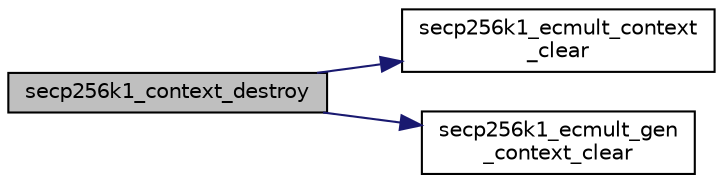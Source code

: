 digraph "secp256k1_context_destroy"
{
  edge [fontname="Helvetica",fontsize="10",labelfontname="Helvetica",labelfontsize="10"];
  node [fontname="Helvetica",fontsize="10",shape=record];
  rankdir="LR";
  Node58 [label="secp256k1_context_destroy",height=0.2,width=0.4,color="black", fillcolor="grey75", style="filled", fontcolor="black"];
  Node58 -> Node59 [color="midnightblue",fontsize="10",style="solid",fontname="Helvetica"];
  Node59 [label="secp256k1_ecmult_context\l_clear",height=0.2,width=0.4,color="black", fillcolor="white", style="filled",URL="$d2/d94/ecmult_8h.html#a0e60dbc86c237360d13ac9433caa13af"];
  Node58 -> Node60 [color="midnightblue",fontsize="10",style="solid",fontname="Helvetica"];
  Node60 [label="secp256k1_ecmult_gen\l_context_clear",height=0.2,width=0.4,color="black", fillcolor="white", style="filled",URL="$d6/d76/ecmult__gen_8h.html#a2832f924fc8c5c9d0540d808ccdd7072"];
}
